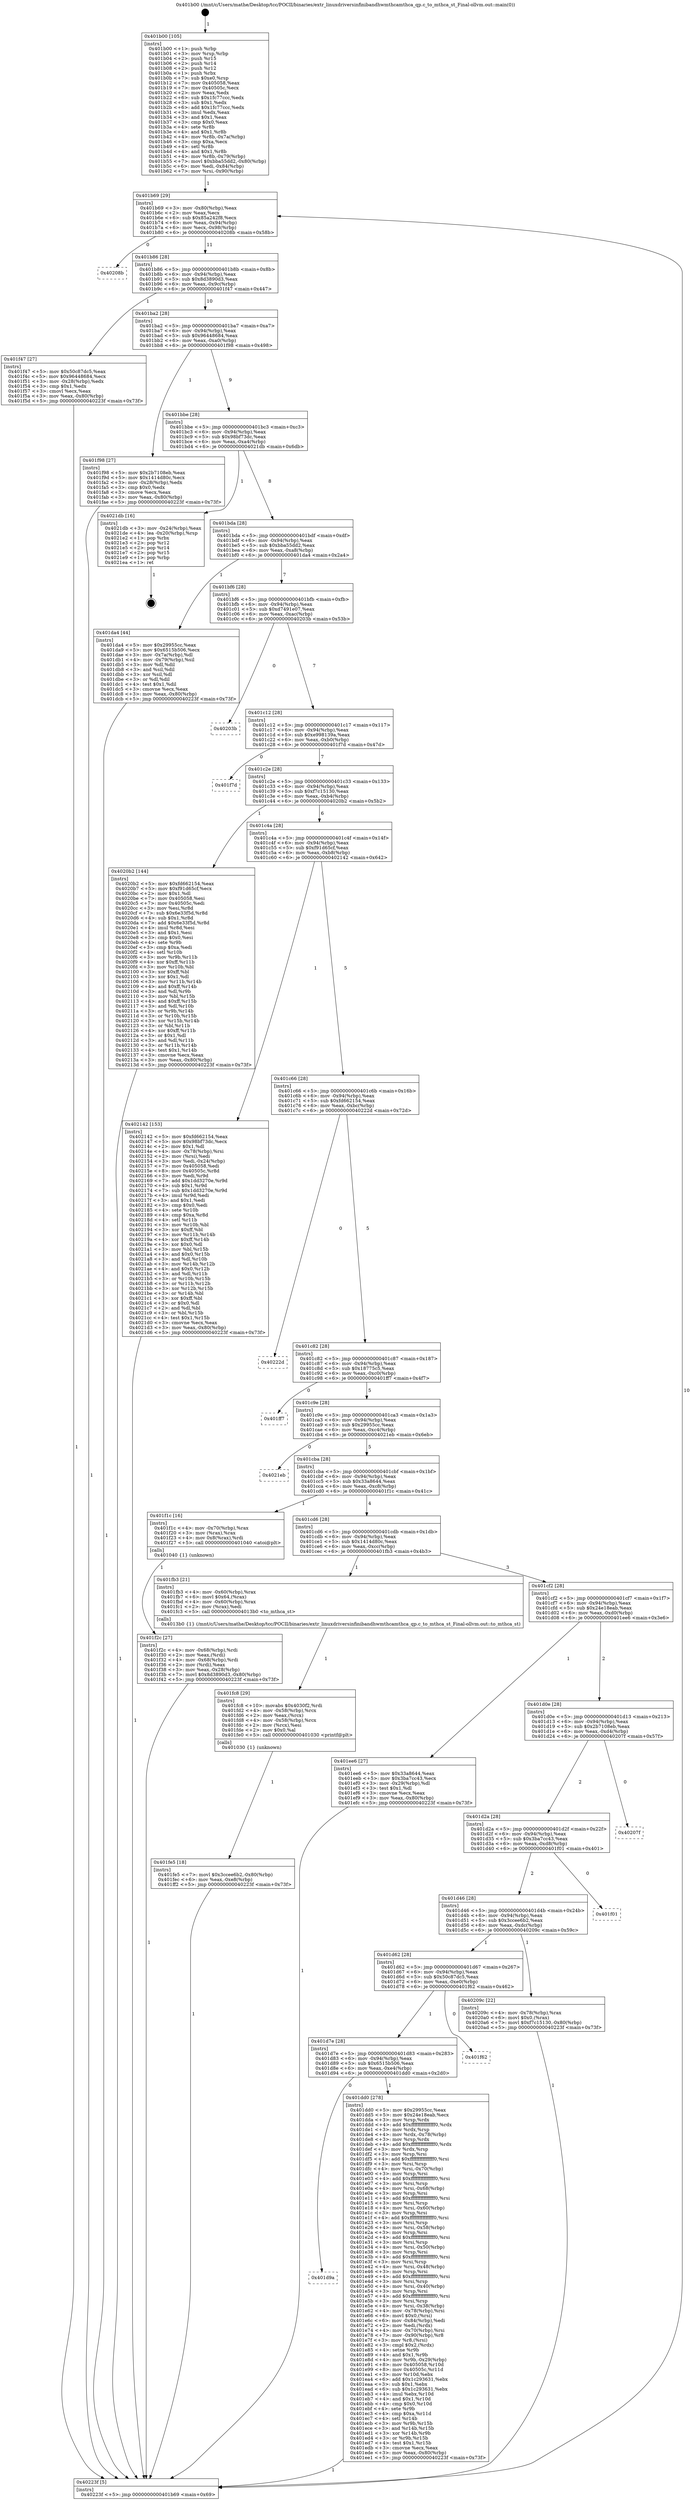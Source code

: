 digraph "0x401b00" {
  label = "0x401b00 (/mnt/c/Users/mathe/Desktop/tcc/POCII/binaries/extr_linuxdriversinfinibandhwmthcamthca_qp.c_to_mthca_st_Final-ollvm.out::main(0))"
  labelloc = "t"
  node[shape=record]

  Entry [label="",width=0.3,height=0.3,shape=circle,fillcolor=black,style=filled]
  "0x401b69" [label="{
     0x401b69 [29]\l
     | [instrs]\l
     &nbsp;&nbsp;0x401b69 \<+3\>: mov -0x80(%rbp),%eax\l
     &nbsp;&nbsp;0x401b6c \<+2\>: mov %eax,%ecx\l
     &nbsp;&nbsp;0x401b6e \<+6\>: sub $0x85a242f8,%ecx\l
     &nbsp;&nbsp;0x401b74 \<+6\>: mov %eax,-0x94(%rbp)\l
     &nbsp;&nbsp;0x401b7a \<+6\>: mov %ecx,-0x98(%rbp)\l
     &nbsp;&nbsp;0x401b80 \<+6\>: je 000000000040208b \<main+0x58b\>\l
  }"]
  "0x40208b" [label="{
     0x40208b\l
  }", style=dashed]
  "0x401b86" [label="{
     0x401b86 [28]\l
     | [instrs]\l
     &nbsp;&nbsp;0x401b86 \<+5\>: jmp 0000000000401b8b \<main+0x8b\>\l
     &nbsp;&nbsp;0x401b8b \<+6\>: mov -0x94(%rbp),%eax\l
     &nbsp;&nbsp;0x401b91 \<+5\>: sub $0x8d3890d3,%eax\l
     &nbsp;&nbsp;0x401b96 \<+6\>: mov %eax,-0x9c(%rbp)\l
     &nbsp;&nbsp;0x401b9c \<+6\>: je 0000000000401f47 \<main+0x447\>\l
  }"]
  Exit [label="",width=0.3,height=0.3,shape=circle,fillcolor=black,style=filled,peripheries=2]
  "0x401f47" [label="{
     0x401f47 [27]\l
     | [instrs]\l
     &nbsp;&nbsp;0x401f47 \<+5\>: mov $0x50c87dc5,%eax\l
     &nbsp;&nbsp;0x401f4c \<+5\>: mov $0x96448684,%ecx\l
     &nbsp;&nbsp;0x401f51 \<+3\>: mov -0x28(%rbp),%edx\l
     &nbsp;&nbsp;0x401f54 \<+3\>: cmp $0x1,%edx\l
     &nbsp;&nbsp;0x401f57 \<+3\>: cmovl %ecx,%eax\l
     &nbsp;&nbsp;0x401f5a \<+3\>: mov %eax,-0x80(%rbp)\l
     &nbsp;&nbsp;0x401f5d \<+5\>: jmp 000000000040223f \<main+0x73f\>\l
  }"]
  "0x401ba2" [label="{
     0x401ba2 [28]\l
     | [instrs]\l
     &nbsp;&nbsp;0x401ba2 \<+5\>: jmp 0000000000401ba7 \<main+0xa7\>\l
     &nbsp;&nbsp;0x401ba7 \<+6\>: mov -0x94(%rbp),%eax\l
     &nbsp;&nbsp;0x401bad \<+5\>: sub $0x96448684,%eax\l
     &nbsp;&nbsp;0x401bb2 \<+6\>: mov %eax,-0xa0(%rbp)\l
     &nbsp;&nbsp;0x401bb8 \<+6\>: je 0000000000401f98 \<main+0x498\>\l
  }"]
  "0x401fe5" [label="{
     0x401fe5 [18]\l
     | [instrs]\l
     &nbsp;&nbsp;0x401fe5 \<+7\>: movl $0x3ccee6b2,-0x80(%rbp)\l
     &nbsp;&nbsp;0x401fec \<+6\>: mov %eax,-0xe8(%rbp)\l
     &nbsp;&nbsp;0x401ff2 \<+5\>: jmp 000000000040223f \<main+0x73f\>\l
  }"]
  "0x401f98" [label="{
     0x401f98 [27]\l
     | [instrs]\l
     &nbsp;&nbsp;0x401f98 \<+5\>: mov $0x2b7108eb,%eax\l
     &nbsp;&nbsp;0x401f9d \<+5\>: mov $0x1414d80c,%ecx\l
     &nbsp;&nbsp;0x401fa2 \<+3\>: mov -0x28(%rbp),%edx\l
     &nbsp;&nbsp;0x401fa5 \<+3\>: cmp $0x0,%edx\l
     &nbsp;&nbsp;0x401fa8 \<+3\>: cmove %ecx,%eax\l
     &nbsp;&nbsp;0x401fab \<+3\>: mov %eax,-0x80(%rbp)\l
     &nbsp;&nbsp;0x401fae \<+5\>: jmp 000000000040223f \<main+0x73f\>\l
  }"]
  "0x401bbe" [label="{
     0x401bbe [28]\l
     | [instrs]\l
     &nbsp;&nbsp;0x401bbe \<+5\>: jmp 0000000000401bc3 \<main+0xc3\>\l
     &nbsp;&nbsp;0x401bc3 \<+6\>: mov -0x94(%rbp),%eax\l
     &nbsp;&nbsp;0x401bc9 \<+5\>: sub $0x98bf73dc,%eax\l
     &nbsp;&nbsp;0x401bce \<+6\>: mov %eax,-0xa4(%rbp)\l
     &nbsp;&nbsp;0x401bd4 \<+6\>: je 00000000004021db \<main+0x6db\>\l
  }"]
  "0x401fc8" [label="{
     0x401fc8 [29]\l
     | [instrs]\l
     &nbsp;&nbsp;0x401fc8 \<+10\>: movabs $0x4030f2,%rdi\l
     &nbsp;&nbsp;0x401fd2 \<+4\>: mov -0x58(%rbp),%rcx\l
     &nbsp;&nbsp;0x401fd6 \<+2\>: mov %eax,(%rcx)\l
     &nbsp;&nbsp;0x401fd8 \<+4\>: mov -0x58(%rbp),%rcx\l
     &nbsp;&nbsp;0x401fdc \<+2\>: mov (%rcx),%esi\l
     &nbsp;&nbsp;0x401fde \<+2\>: mov $0x0,%al\l
     &nbsp;&nbsp;0x401fe0 \<+5\>: call 0000000000401030 \<printf@plt\>\l
     | [calls]\l
     &nbsp;&nbsp;0x401030 \{1\} (unknown)\l
  }"]
  "0x4021db" [label="{
     0x4021db [16]\l
     | [instrs]\l
     &nbsp;&nbsp;0x4021db \<+3\>: mov -0x24(%rbp),%eax\l
     &nbsp;&nbsp;0x4021de \<+4\>: lea -0x20(%rbp),%rsp\l
     &nbsp;&nbsp;0x4021e2 \<+1\>: pop %rbx\l
     &nbsp;&nbsp;0x4021e3 \<+2\>: pop %r12\l
     &nbsp;&nbsp;0x4021e5 \<+2\>: pop %r14\l
     &nbsp;&nbsp;0x4021e7 \<+2\>: pop %r15\l
     &nbsp;&nbsp;0x4021e9 \<+1\>: pop %rbp\l
     &nbsp;&nbsp;0x4021ea \<+1\>: ret\l
  }"]
  "0x401bda" [label="{
     0x401bda [28]\l
     | [instrs]\l
     &nbsp;&nbsp;0x401bda \<+5\>: jmp 0000000000401bdf \<main+0xdf\>\l
     &nbsp;&nbsp;0x401bdf \<+6\>: mov -0x94(%rbp),%eax\l
     &nbsp;&nbsp;0x401be5 \<+5\>: sub $0xbba55dd2,%eax\l
     &nbsp;&nbsp;0x401bea \<+6\>: mov %eax,-0xa8(%rbp)\l
     &nbsp;&nbsp;0x401bf0 \<+6\>: je 0000000000401da4 \<main+0x2a4\>\l
  }"]
  "0x401f2c" [label="{
     0x401f2c [27]\l
     | [instrs]\l
     &nbsp;&nbsp;0x401f2c \<+4\>: mov -0x68(%rbp),%rdi\l
     &nbsp;&nbsp;0x401f30 \<+2\>: mov %eax,(%rdi)\l
     &nbsp;&nbsp;0x401f32 \<+4\>: mov -0x68(%rbp),%rdi\l
     &nbsp;&nbsp;0x401f36 \<+2\>: mov (%rdi),%eax\l
     &nbsp;&nbsp;0x401f38 \<+3\>: mov %eax,-0x28(%rbp)\l
     &nbsp;&nbsp;0x401f3b \<+7\>: movl $0x8d3890d3,-0x80(%rbp)\l
     &nbsp;&nbsp;0x401f42 \<+5\>: jmp 000000000040223f \<main+0x73f\>\l
  }"]
  "0x401da4" [label="{
     0x401da4 [44]\l
     | [instrs]\l
     &nbsp;&nbsp;0x401da4 \<+5\>: mov $0x29955cc,%eax\l
     &nbsp;&nbsp;0x401da9 \<+5\>: mov $0x6515b506,%ecx\l
     &nbsp;&nbsp;0x401dae \<+3\>: mov -0x7a(%rbp),%dl\l
     &nbsp;&nbsp;0x401db1 \<+4\>: mov -0x79(%rbp),%sil\l
     &nbsp;&nbsp;0x401db5 \<+3\>: mov %dl,%dil\l
     &nbsp;&nbsp;0x401db8 \<+3\>: and %sil,%dil\l
     &nbsp;&nbsp;0x401dbb \<+3\>: xor %sil,%dl\l
     &nbsp;&nbsp;0x401dbe \<+3\>: or %dl,%dil\l
     &nbsp;&nbsp;0x401dc1 \<+4\>: test $0x1,%dil\l
     &nbsp;&nbsp;0x401dc5 \<+3\>: cmovne %ecx,%eax\l
     &nbsp;&nbsp;0x401dc8 \<+3\>: mov %eax,-0x80(%rbp)\l
     &nbsp;&nbsp;0x401dcb \<+5\>: jmp 000000000040223f \<main+0x73f\>\l
  }"]
  "0x401bf6" [label="{
     0x401bf6 [28]\l
     | [instrs]\l
     &nbsp;&nbsp;0x401bf6 \<+5\>: jmp 0000000000401bfb \<main+0xfb\>\l
     &nbsp;&nbsp;0x401bfb \<+6\>: mov -0x94(%rbp),%eax\l
     &nbsp;&nbsp;0x401c01 \<+5\>: sub $0xd7491e07,%eax\l
     &nbsp;&nbsp;0x401c06 \<+6\>: mov %eax,-0xac(%rbp)\l
     &nbsp;&nbsp;0x401c0c \<+6\>: je 000000000040203b \<main+0x53b\>\l
  }"]
  "0x40223f" [label="{
     0x40223f [5]\l
     | [instrs]\l
     &nbsp;&nbsp;0x40223f \<+5\>: jmp 0000000000401b69 \<main+0x69\>\l
  }"]
  "0x401b00" [label="{
     0x401b00 [105]\l
     | [instrs]\l
     &nbsp;&nbsp;0x401b00 \<+1\>: push %rbp\l
     &nbsp;&nbsp;0x401b01 \<+3\>: mov %rsp,%rbp\l
     &nbsp;&nbsp;0x401b04 \<+2\>: push %r15\l
     &nbsp;&nbsp;0x401b06 \<+2\>: push %r14\l
     &nbsp;&nbsp;0x401b08 \<+2\>: push %r12\l
     &nbsp;&nbsp;0x401b0a \<+1\>: push %rbx\l
     &nbsp;&nbsp;0x401b0b \<+7\>: sub $0xe0,%rsp\l
     &nbsp;&nbsp;0x401b12 \<+7\>: mov 0x405058,%eax\l
     &nbsp;&nbsp;0x401b19 \<+7\>: mov 0x40505c,%ecx\l
     &nbsp;&nbsp;0x401b20 \<+2\>: mov %eax,%edx\l
     &nbsp;&nbsp;0x401b22 \<+6\>: sub $0x1fc77ccc,%edx\l
     &nbsp;&nbsp;0x401b28 \<+3\>: sub $0x1,%edx\l
     &nbsp;&nbsp;0x401b2b \<+6\>: add $0x1fc77ccc,%edx\l
     &nbsp;&nbsp;0x401b31 \<+3\>: imul %edx,%eax\l
     &nbsp;&nbsp;0x401b34 \<+3\>: and $0x1,%eax\l
     &nbsp;&nbsp;0x401b37 \<+3\>: cmp $0x0,%eax\l
     &nbsp;&nbsp;0x401b3a \<+4\>: sete %r8b\l
     &nbsp;&nbsp;0x401b3e \<+4\>: and $0x1,%r8b\l
     &nbsp;&nbsp;0x401b42 \<+4\>: mov %r8b,-0x7a(%rbp)\l
     &nbsp;&nbsp;0x401b46 \<+3\>: cmp $0xa,%ecx\l
     &nbsp;&nbsp;0x401b49 \<+4\>: setl %r8b\l
     &nbsp;&nbsp;0x401b4d \<+4\>: and $0x1,%r8b\l
     &nbsp;&nbsp;0x401b51 \<+4\>: mov %r8b,-0x79(%rbp)\l
     &nbsp;&nbsp;0x401b55 \<+7\>: movl $0xbba55dd2,-0x80(%rbp)\l
     &nbsp;&nbsp;0x401b5c \<+6\>: mov %edi,-0x84(%rbp)\l
     &nbsp;&nbsp;0x401b62 \<+7\>: mov %rsi,-0x90(%rbp)\l
  }"]
  "0x401d9a" [label="{
     0x401d9a\l
  }", style=dashed]
  "0x40203b" [label="{
     0x40203b\l
  }", style=dashed]
  "0x401c12" [label="{
     0x401c12 [28]\l
     | [instrs]\l
     &nbsp;&nbsp;0x401c12 \<+5\>: jmp 0000000000401c17 \<main+0x117\>\l
     &nbsp;&nbsp;0x401c17 \<+6\>: mov -0x94(%rbp),%eax\l
     &nbsp;&nbsp;0x401c1d \<+5\>: sub $0xe998139a,%eax\l
     &nbsp;&nbsp;0x401c22 \<+6\>: mov %eax,-0xb0(%rbp)\l
     &nbsp;&nbsp;0x401c28 \<+6\>: je 0000000000401f7d \<main+0x47d\>\l
  }"]
  "0x401dd0" [label="{
     0x401dd0 [278]\l
     | [instrs]\l
     &nbsp;&nbsp;0x401dd0 \<+5\>: mov $0x29955cc,%eax\l
     &nbsp;&nbsp;0x401dd5 \<+5\>: mov $0x24e18eab,%ecx\l
     &nbsp;&nbsp;0x401dda \<+3\>: mov %rsp,%rdx\l
     &nbsp;&nbsp;0x401ddd \<+4\>: add $0xfffffffffffffff0,%rdx\l
     &nbsp;&nbsp;0x401de1 \<+3\>: mov %rdx,%rsp\l
     &nbsp;&nbsp;0x401de4 \<+4\>: mov %rdx,-0x78(%rbp)\l
     &nbsp;&nbsp;0x401de8 \<+3\>: mov %rsp,%rdx\l
     &nbsp;&nbsp;0x401deb \<+4\>: add $0xfffffffffffffff0,%rdx\l
     &nbsp;&nbsp;0x401def \<+3\>: mov %rdx,%rsp\l
     &nbsp;&nbsp;0x401df2 \<+3\>: mov %rsp,%rsi\l
     &nbsp;&nbsp;0x401df5 \<+4\>: add $0xfffffffffffffff0,%rsi\l
     &nbsp;&nbsp;0x401df9 \<+3\>: mov %rsi,%rsp\l
     &nbsp;&nbsp;0x401dfc \<+4\>: mov %rsi,-0x70(%rbp)\l
     &nbsp;&nbsp;0x401e00 \<+3\>: mov %rsp,%rsi\l
     &nbsp;&nbsp;0x401e03 \<+4\>: add $0xfffffffffffffff0,%rsi\l
     &nbsp;&nbsp;0x401e07 \<+3\>: mov %rsi,%rsp\l
     &nbsp;&nbsp;0x401e0a \<+4\>: mov %rsi,-0x68(%rbp)\l
     &nbsp;&nbsp;0x401e0e \<+3\>: mov %rsp,%rsi\l
     &nbsp;&nbsp;0x401e11 \<+4\>: add $0xfffffffffffffff0,%rsi\l
     &nbsp;&nbsp;0x401e15 \<+3\>: mov %rsi,%rsp\l
     &nbsp;&nbsp;0x401e18 \<+4\>: mov %rsi,-0x60(%rbp)\l
     &nbsp;&nbsp;0x401e1c \<+3\>: mov %rsp,%rsi\l
     &nbsp;&nbsp;0x401e1f \<+4\>: add $0xfffffffffffffff0,%rsi\l
     &nbsp;&nbsp;0x401e23 \<+3\>: mov %rsi,%rsp\l
     &nbsp;&nbsp;0x401e26 \<+4\>: mov %rsi,-0x58(%rbp)\l
     &nbsp;&nbsp;0x401e2a \<+3\>: mov %rsp,%rsi\l
     &nbsp;&nbsp;0x401e2d \<+4\>: add $0xfffffffffffffff0,%rsi\l
     &nbsp;&nbsp;0x401e31 \<+3\>: mov %rsi,%rsp\l
     &nbsp;&nbsp;0x401e34 \<+4\>: mov %rsi,-0x50(%rbp)\l
     &nbsp;&nbsp;0x401e38 \<+3\>: mov %rsp,%rsi\l
     &nbsp;&nbsp;0x401e3b \<+4\>: add $0xfffffffffffffff0,%rsi\l
     &nbsp;&nbsp;0x401e3f \<+3\>: mov %rsi,%rsp\l
     &nbsp;&nbsp;0x401e42 \<+4\>: mov %rsi,-0x48(%rbp)\l
     &nbsp;&nbsp;0x401e46 \<+3\>: mov %rsp,%rsi\l
     &nbsp;&nbsp;0x401e49 \<+4\>: add $0xfffffffffffffff0,%rsi\l
     &nbsp;&nbsp;0x401e4d \<+3\>: mov %rsi,%rsp\l
     &nbsp;&nbsp;0x401e50 \<+4\>: mov %rsi,-0x40(%rbp)\l
     &nbsp;&nbsp;0x401e54 \<+3\>: mov %rsp,%rsi\l
     &nbsp;&nbsp;0x401e57 \<+4\>: add $0xfffffffffffffff0,%rsi\l
     &nbsp;&nbsp;0x401e5b \<+3\>: mov %rsi,%rsp\l
     &nbsp;&nbsp;0x401e5e \<+4\>: mov %rsi,-0x38(%rbp)\l
     &nbsp;&nbsp;0x401e62 \<+4\>: mov -0x78(%rbp),%rsi\l
     &nbsp;&nbsp;0x401e66 \<+6\>: movl $0x0,(%rsi)\l
     &nbsp;&nbsp;0x401e6c \<+6\>: mov -0x84(%rbp),%edi\l
     &nbsp;&nbsp;0x401e72 \<+2\>: mov %edi,(%rdx)\l
     &nbsp;&nbsp;0x401e74 \<+4\>: mov -0x70(%rbp),%rsi\l
     &nbsp;&nbsp;0x401e78 \<+7\>: mov -0x90(%rbp),%r8\l
     &nbsp;&nbsp;0x401e7f \<+3\>: mov %r8,(%rsi)\l
     &nbsp;&nbsp;0x401e82 \<+3\>: cmpl $0x2,(%rdx)\l
     &nbsp;&nbsp;0x401e85 \<+4\>: setne %r9b\l
     &nbsp;&nbsp;0x401e89 \<+4\>: and $0x1,%r9b\l
     &nbsp;&nbsp;0x401e8d \<+4\>: mov %r9b,-0x29(%rbp)\l
     &nbsp;&nbsp;0x401e91 \<+8\>: mov 0x405058,%r10d\l
     &nbsp;&nbsp;0x401e99 \<+8\>: mov 0x40505c,%r11d\l
     &nbsp;&nbsp;0x401ea1 \<+3\>: mov %r10d,%ebx\l
     &nbsp;&nbsp;0x401ea4 \<+6\>: add $0x1c293631,%ebx\l
     &nbsp;&nbsp;0x401eaa \<+3\>: sub $0x1,%ebx\l
     &nbsp;&nbsp;0x401ead \<+6\>: sub $0x1c293631,%ebx\l
     &nbsp;&nbsp;0x401eb3 \<+4\>: imul %ebx,%r10d\l
     &nbsp;&nbsp;0x401eb7 \<+4\>: and $0x1,%r10d\l
     &nbsp;&nbsp;0x401ebb \<+4\>: cmp $0x0,%r10d\l
     &nbsp;&nbsp;0x401ebf \<+4\>: sete %r9b\l
     &nbsp;&nbsp;0x401ec3 \<+4\>: cmp $0xa,%r11d\l
     &nbsp;&nbsp;0x401ec7 \<+4\>: setl %r14b\l
     &nbsp;&nbsp;0x401ecb \<+3\>: mov %r9b,%r15b\l
     &nbsp;&nbsp;0x401ece \<+3\>: and %r14b,%r15b\l
     &nbsp;&nbsp;0x401ed1 \<+3\>: xor %r14b,%r9b\l
     &nbsp;&nbsp;0x401ed4 \<+3\>: or %r9b,%r15b\l
     &nbsp;&nbsp;0x401ed7 \<+4\>: test $0x1,%r15b\l
     &nbsp;&nbsp;0x401edb \<+3\>: cmovne %ecx,%eax\l
     &nbsp;&nbsp;0x401ede \<+3\>: mov %eax,-0x80(%rbp)\l
     &nbsp;&nbsp;0x401ee1 \<+5\>: jmp 000000000040223f \<main+0x73f\>\l
  }"]
  "0x401f7d" [label="{
     0x401f7d\l
  }", style=dashed]
  "0x401c2e" [label="{
     0x401c2e [28]\l
     | [instrs]\l
     &nbsp;&nbsp;0x401c2e \<+5\>: jmp 0000000000401c33 \<main+0x133\>\l
     &nbsp;&nbsp;0x401c33 \<+6\>: mov -0x94(%rbp),%eax\l
     &nbsp;&nbsp;0x401c39 \<+5\>: sub $0xf7c15130,%eax\l
     &nbsp;&nbsp;0x401c3e \<+6\>: mov %eax,-0xb4(%rbp)\l
     &nbsp;&nbsp;0x401c44 \<+6\>: je 00000000004020b2 \<main+0x5b2\>\l
  }"]
  "0x401d7e" [label="{
     0x401d7e [28]\l
     | [instrs]\l
     &nbsp;&nbsp;0x401d7e \<+5\>: jmp 0000000000401d83 \<main+0x283\>\l
     &nbsp;&nbsp;0x401d83 \<+6\>: mov -0x94(%rbp),%eax\l
     &nbsp;&nbsp;0x401d89 \<+5\>: sub $0x6515b506,%eax\l
     &nbsp;&nbsp;0x401d8e \<+6\>: mov %eax,-0xe4(%rbp)\l
     &nbsp;&nbsp;0x401d94 \<+6\>: je 0000000000401dd0 \<main+0x2d0\>\l
  }"]
  "0x4020b2" [label="{
     0x4020b2 [144]\l
     | [instrs]\l
     &nbsp;&nbsp;0x4020b2 \<+5\>: mov $0xfd662154,%eax\l
     &nbsp;&nbsp;0x4020b7 \<+5\>: mov $0xf91d65cf,%ecx\l
     &nbsp;&nbsp;0x4020bc \<+2\>: mov $0x1,%dl\l
     &nbsp;&nbsp;0x4020be \<+7\>: mov 0x405058,%esi\l
     &nbsp;&nbsp;0x4020c5 \<+7\>: mov 0x40505c,%edi\l
     &nbsp;&nbsp;0x4020cc \<+3\>: mov %esi,%r8d\l
     &nbsp;&nbsp;0x4020cf \<+7\>: sub $0x6e33f5d,%r8d\l
     &nbsp;&nbsp;0x4020d6 \<+4\>: sub $0x1,%r8d\l
     &nbsp;&nbsp;0x4020da \<+7\>: add $0x6e33f5d,%r8d\l
     &nbsp;&nbsp;0x4020e1 \<+4\>: imul %r8d,%esi\l
     &nbsp;&nbsp;0x4020e5 \<+3\>: and $0x1,%esi\l
     &nbsp;&nbsp;0x4020e8 \<+3\>: cmp $0x0,%esi\l
     &nbsp;&nbsp;0x4020eb \<+4\>: sete %r9b\l
     &nbsp;&nbsp;0x4020ef \<+3\>: cmp $0xa,%edi\l
     &nbsp;&nbsp;0x4020f2 \<+4\>: setl %r10b\l
     &nbsp;&nbsp;0x4020f6 \<+3\>: mov %r9b,%r11b\l
     &nbsp;&nbsp;0x4020f9 \<+4\>: xor $0xff,%r11b\l
     &nbsp;&nbsp;0x4020fd \<+3\>: mov %r10b,%bl\l
     &nbsp;&nbsp;0x402100 \<+3\>: xor $0xff,%bl\l
     &nbsp;&nbsp;0x402103 \<+3\>: xor $0x1,%dl\l
     &nbsp;&nbsp;0x402106 \<+3\>: mov %r11b,%r14b\l
     &nbsp;&nbsp;0x402109 \<+4\>: and $0xff,%r14b\l
     &nbsp;&nbsp;0x40210d \<+3\>: and %dl,%r9b\l
     &nbsp;&nbsp;0x402110 \<+3\>: mov %bl,%r15b\l
     &nbsp;&nbsp;0x402113 \<+4\>: and $0xff,%r15b\l
     &nbsp;&nbsp;0x402117 \<+3\>: and %dl,%r10b\l
     &nbsp;&nbsp;0x40211a \<+3\>: or %r9b,%r14b\l
     &nbsp;&nbsp;0x40211d \<+3\>: or %r10b,%r15b\l
     &nbsp;&nbsp;0x402120 \<+3\>: xor %r15b,%r14b\l
     &nbsp;&nbsp;0x402123 \<+3\>: or %bl,%r11b\l
     &nbsp;&nbsp;0x402126 \<+4\>: xor $0xff,%r11b\l
     &nbsp;&nbsp;0x40212a \<+3\>: or $0x1,%dl\l
     &nbsp;&nbsp;0x40212d \<+3\>: and %dl,%r11b\l
     &nbsp;&nbsp;0x402130 \<+3\>: or %r11b,%r14b\l
     &nbsp;&nbsp;0x402133 \<+4\>: test $0x1,%r14b\l
     &nbsp;&nbsp;0x402137 \<+3\>: cmovne %ecx,%eax\l
     &nbsp;&nbsp;0x40213a \<+3\>: mov %eax,-0x80(%rbp)\l
     &nbsp;&nbsp;0x40213d \<+5\>: jmp 000000000040223f \<main+0x73f\>\l
  }"]
  "0x401c4a" [label="{
     0x401c4a [28]\l
     | [instrs]\l
     &nbsp;&nbsp;0x401c4a \<+5\>: jmp 0000000000401c4f \<main+0x14f\>\l
     &nbsp;&nbsp;0x401c4f \<+6\>: mov -0x94(%rbp),%eax\l
     &nbsp;&nbsp;0x401c55 \<+5\>: sub $0xf91d65cf,%eax\l
     &nbsp;&nbsp;0x401c5a \<+6\>: mov %eax,-0xb8(%rbp)\l
     &nbsp;&nbsp;0x401c60 \<+6\>: je 0000000000402142 \<main+0x642\>\l
  }"]
  "0x401f62" [label="{
     0x401f62\l
  }", style=dashed]
  "0x402142" [label="{
     0x402142 [153]\l
     | [instrs]\l
     &nbsp;&nbsp;0x402142 \<+5\>: mov $0xfd662154,%eax\l
     &nbsp;&nbsp;0x402147 \<+5\>: mov $0x98bf73dc,%ecx\l
     &nbsp;&nbsp;0x40214c \<+2\>: mov $0x1,%dl\l
     &nbsp;&nbsp;0x40214e \<+4\>: mov -0x78(%rbp),%rsi\l
     &nbsp;&nbsp;0x402152 \<+2\>: mov (%rsi),%edi\l
     &nbsp;&nbsp;0x402154 \<+3\>: mov %edi,-0x24(%rbp)\l
     &nbsp;&nbsp;0x402157 \<+7\>: mov 0x405058,%edi\l
     &nbsp;&nbsp;0x40215e \<+8\>: mov 0x40505c,%r8d\l
     &nbsp;&nbsp;0x402166 \<+3\>: mov %edi,%r9d\l
     &nbsp;&nbsp;0x402169 \<+7\>: add $0x1dd3270e,%r9d\l
     &nbsp;&nbsp;0x402170 \<+4\>: sub $0x1,%r9d\l
     &nbsp;&nbsp;0x402174 \<+7\>: sub $0x1dd3270e,%r9d\l
     &nbsp;&nbsp;0x40217b \<+4\>: imul %r9d,%edi\l
     &nbsp;&nbsp;0x40217f \<+3\>: and $0x1,%edi\l
     &nbsp;&nbsp;0x402182 \<+3\>: cmp $0x0,%edi\l
     &nbsp;&nbsp;0x402185 \<+4\>: sete %r10b\l
     &nbsp;&nbsp;0x402189 \<+4\>: cmp $0xa,%r8d\l
     &nbsp;&nbsp;0x40218d \<+4\>: setl %r11b\l
     &nbsp;&nbsp;0x402191 \<+3\>: mov %r10b,%bl\l
     &nbsp;&nbsp;0x402194 \<+3\>: xor $0xff,%bl\l
     &nbsp;&nbsp;0x402197 \<+3\>: mov %r11b,%r14b\l
     &nbsp;&nbsp;0x40219a \<+4\>: xor $0xff,%r14b\l
     &nbsp;&nbsp;0x40219e \<+3\>: xor $0x0,%dl\l
     &nbsp;&nbsp;0x4021a1 \<+3\>: mov %bl,%r15b\l
     &nbsp;&nbsp;0x4021a4 \<+4\>: and $0x0,%r15b\l
     &nbsp;&nbsp;0x4021a8 \<+3\>: and %dl,%r10b\l
     &nbsp;&nbsp;0x4021ab \<+3\>: mov %r14b,%r12b\l
     &nbsp;&nbsp;0x4021ae \<+4\>: and $0x0,%r12b\l
     &nbsp;&nbsp;0x4021b2 \<+3\>: and %dl,%r11b\l
     &nbsp;&nbsp;0x4021b5 \<+3\>: or %r10b,%r15b\l
     &nbsp;&nbsp;0x4021b8 \<+3\>: or %r11b,%r12b\l
     &nbsp;&nbsp;0x4021bb \<+3\>: xor %r12b,%r15b\l
     &nbsp;&nbsp;0x4021be \<+3\>: or %r14b,%bl\l
     &nbsp;&nbsp;0x4021c1 \<+3\>: xor $0xff,%bl\l
     &nbsp;&nbsp;0x4021c4 \<+3\>: or $0x0,%dl\l
     &nbsp;&nbsp;0x4021c7 \<+2\>: and %dl,%bl\l
     &nbsp;&nbsp;0x4021c9 \<+3\>: or %bl,%r15b\l
     &nbsp;&nbsp;0x4021cc \<+4\>: test $0x1,%r15b\l
     &nbsp;&nbsp;0x4021d0 \<+3\>: cmovne %ecx,%eax\l
     &nbsp;&nbsp;0x4021d3 \<+3\>: mov %eax,-0x80(%rbp)\l
     &nbsp;&nbsp;0x4021d6 \<+5\>: jmp 000000000040223f \<main+0x73f\>\l
  }"]
  "0x401c66" [label="{
     0x401c66 [28]\l
     | [instrs]\l
     &nbsp;&nbsp;0x401c66 \<+5\>: jmp 0000000000401c6b \<main+0x16b\>\l
     &nbsp;&nbsp;0x401c6b \<+6\>: mov -0x94(%rbp),%eax\l
     &nbsp;&nbsp;0x401c71 \<+5\>: sub $0xfd662154,%eax\l
     &nbsp;&nbsp;0x401c76 \<+6\>: mov %eax,-0xbc(%rbp)\l
     &nbsp;&nbsp;0x401c7c \<+6\>: je 000000000040222d \<main+0x72d\>\l
  }"]
  "0x401d62" [label="{
     0x401d62 [28]\l
     | [instrs]\l
     &nbsp;&nbsp;0x401d62 \<+5\>: jmp 0000000000401d67 \<main+0x267\>\l
     &nbsp;&nbsp;0x401d67 \<+6\>: mov -0x94(%rbp),%eax\l
     &nbsp;&nbsp;0x401d6d \<+5\>: sub $0x50c87dc5,%eax\l
     &nbsp;&nbsp;0x401d72 \<+6\>: mov %eax,-0xe0(%rbp)\l
     &nbsp;&nbsp;0x401d78 \<+6\>: je 0000000000401f62 \<main+0x462\>\l
  }"]
  "0x40222d" [label="{
     0x40222d\l
  }", style=dashed]
  "0x401c82" [label="{
     0x401c82 [28]\l
     | [instrs]\l
     &nbsp;&nbsp;0x401c82 \<+5\>: jmp 0000000000401c87 \<main+0x187\>\l
     &nbsp;&nbsp;0x401c87 \<+6\>: mov -0x94(%rbp),%eax\l
     &nbsp;&nbsp;0x401c8d \<+5\>: sub $0x18775c5,%eax\l
     &nbsp;&nbsp;0x401c92 \<+6\>: mov %eax,-0xc0(%rbp)\l
     &nbsp;&nbsp;0x401c98 \<+6\>: je 0000000000401ff7 \<main+0x4f7\>\l
  }"]
  "0x40209c" [label="{
     0x40209c [22]\l
     | [instrs]\l
     &nbsp;&nbsp;0x40209c \<+4\>: mov -0x78(%rbp),%rax\l
     &nbsp;&nbsp;0x4020a0 \<+6\>: movl $0x0,(%rax)\l
     &nbsp;&nbsp;0x4020a6 \<+7\>: movl $0xf7c15130,-0x80(%rbp)\l
     &nbsp;&nbsp;0x4020ad \<+5\>: jmp 000000000040223f \<main+0x73f\>\l
  }"]
  "0x401ff7" [label="{
     0x401ff7\l
  }", style=dashed]
  "0x401c9e" [label="{
     0x401c9e [28]\l
     | [instrs]\l
     &nbsp;&nbsp;0x401c9e \<+5\>: jmp 0000000000401ca3 \<main+0x1a3\>\l
     &nbsp;&nbsp;0x401ca3 \<+6\>: mov -0x94(%rbp),%eax\l
     &nbsp;&nbsp;0x401ca9 \<+5\>: sub $0x29955cc,%eax\l
     &nbsp;&nbsp;0x401cae \<+6\>: mov %eax,-0xc4(%rbp)\l
     &nbsp;&nbsp;0x401cb4 \<+6\>: je 00000000004021eb \<main+0x6eb\>\l
  }"]
  "0x401d46" [label="{
     0x401d46 [28]\l
     | [instrs]\l
     &nbsp;&nbsp;0x401d46 \<+5\>: jmp 0000000000401d4b \<main+0x24b\>\l
     &nbsp;&nbsp;0x401d4b \<+6\>: mov -0x94(%rbp),%eax\l
     &nbsp;&nbsp;0x401d51 \<+5\>: sub $0x3ccee6b2,%eax\l
     &nbsp;&nbsp;0x401d56 \<+6\>: mov %eax,-0xdc(%rbp)\l
     &nbsp;&nbsp;0x401d5c \<+6\>: je 000000000040209c \<main+0x59c\>\l
  }"]
  "0x4021eb" [label="{
     0x4021eb\l
  }", style=dashed]
  "0x401cba" [label="{
     0x401cba [28]\l
     | [instrs]\l
     &nbsp;&nbsp;0x401cba \<+5\>: jmp 0000000000401cbf \<main+0x1bf\>\l
     &nbsp;&nbsp;0x401cbf \<+6\>: mov -0x94(%rbp),%eax\l
     &nbsp;&nbsp;0x401cc5 \<+5\>: sub $0x33a8644,%eax\l
     &nbsp;&nbsp;0x401cca \<+6\>: mov %eax,-0xc8(%rbp)\l
     &nbsp;&nbsp;0x401cd0 \<+6\>: je 0000000000401f1c \<main+0x41c\>\l
  }"]
  "0x401f01" [label="{
     0x401f01\l
  }", style=dashed]
  "0x401f1c" [label="{
     0x401f1c [16]\l
     | [instrs]\l
     &nbsp;&nbsp;0x401f1c \<+4\>: mov -0x70(%rbp),%rax\l
     &nbsp;&nbsp;0x401f20 \<+3\>: mov (%rax),%rax\l
     &nbsp;&nbsp;0x401f23 \<+4\>: mov 0x8(%rax),%rdi\l
     &nbsp;&nbsp;0x401f27 \<+5\>: call 0000000000401040 \<atoi@plt\>\l
     | [calls]\l
     &nbsp;&nbsp;0x401040 \{1\} (unknown)\l
  }"]
  "0x401cd6" [label="{
     0x401cd6 [28]\l
     | [instrs]\l
     &nbsp;&nbsp;0x401cd6 \<+5\>: jmp 0000000000401cdb \<main+0x1db\>\l
     &nbsp;&nbsp;0x401cdb \<+6\>: mov -0x94(%rbp),%eax\l
     &nbsp;&nbsp;0x401ce1 \<+5\>: sub $0x1414d80c,%eax\l
     &nbsp;&nbsp;0x401ce6 \<+6\>: mov %eax,-0xcc(%rbp)\l
     &nbsp;&nbsp;0x401cec \<+6\>: je 0000000000401fb3 \<main+0x4b3\>\l
  }"]
  "0x401d2a" [label="{
     0x401d2a [28]\l
     | [instrs]\l
     &nbsp;&nbsp;0x401d2a \<+5\>: jmp 0000000000401d2f \<main+0x22f\>\l
     &nbsp;&nbsp;0x401d2f \<+6\>: mov -0x94(%rbp),%eax\l
     &nbsp;&nbsp;0x401d35 \<+5\>: sub $0x3ba7cc43,%eax\l
     &nbsp;&nbsp;0x401d3a \<+6\>: mov %eax,-0xd8(%rbp)\l
     &nbsp;&nbsp;0x401d40 \<+6\>: je 0000000000401f01 \<main+0x401\>\l
  }"]
  "0x401fb3" [label="{
     0x401fb3 [21]\l
     | [instrs]\l
     &nbsp;&nbsp;0x401fb3 \<+4\>: mov -0x60(%rbp),%rax\l
     &nbsp;&nbsp;0x401fb7 \<+6\>: movl $0x64,(%rax)\l
     &nbsp;&nbsp;0x401fbd \<+4\>: mov -0x60(%rbp),%rax\l
     &nbsp;&nbsp;0x401fc1 \<+2\>: mov (%rax),%edi\l
     &nbsp;&nbsp;0x401fc3 \<+5\>: call 00000000004013b0 \<to_mthca_st\>\l
     | [calls]\l
     &nbsp;&nbsp;0x4013b0 \{1\} (/mnt/c/Users/mathe/Desktop/tcc/POCII/binaries/extr_linuxdriversinfinibandhwmthcamthca_qp.c_to_mthca_st_Final-ollvm.out::to_mthca_st)\l
  }"]
  "0x401cf2" [label="{
     0x401cf2 [28]\l
     | [instrs]\l
     &nbsp;&nbsp;0x401cf2 \<+5\>: jmp 0000000000401cf7 \<main+0x1f7\>\l
     &nbsp;&nbsp;0x401cf7 \<+6\>: mov -0x94(%rbp),%eax\l
     &nbsp;&nbsp;0x401cfd \<+5\>: sub $0x24e18eab,%eax\l
     &nbsp;&nbsp;0x401d02 \<+6\>: mov %eax,-0xd0(%rbp)\l
     &nbsp;&nbsp;0x401d08 \<+6\>: je 0000000000401ee6 \<main+0x3e6\>\l
  }"]
  "0x40207f" [label="{
     0x40207f\l
  }", style=dashed]
  "0x401ee6" [label="{
     0x401ee6 [27]\l
     | [instrs]\l
     &nbsp;&nbsp;0x401ee6 \<+5\>: mov $0x33a8644,%eax\l
     &nbsp;&nbsp;0x401eeb \<+5\>: mov $0x3ba7cc43,%ecx\l
     &nbsp;&nbsp;0x401ef0 \<+3\>: mov -0x29(%rbp),%dl\l
     &nbsp;&nbsp;0x401ef3 \<+3\>: test $0x1,%dl\l
     &nbsp;&nbsp;0x401ef6 \<+3\>: cmovne %ecx,%eax\l
     &nbsp;&nbsp;0x401ef9 \<+3\>: mov %eax,-0x80(%rbp)\l
     &nbsp;&nbsp;0x401efc \<+5\>: jmp 000000000040223f \<main+0x73f\>\l
  }"]
  "0x401d0e" [label="{
     0x401d0e [28]\l
     | [instrs]\l
     &nbsp;&nbsp;0x401d0e \<+5\>: jmp 0000000000401d13 \<main+0x213\>\l
     &nbsp;&nbsp;0x401d13 \<+6\>: mov -0x94(%rbp),%eax\l
     &nbsp;&nbsp;0x401d19 \<+5\>: sub $0x2b7108eb,%eax\l
     &nbsp;&nbsp;0x401d1e \<+6\>: mov %eax,-0xd4(%rbp)\l
     &nbsp;&nbsp;0x401d24 \<+6\>: je 000000000040207f \<main+0x57f\>\l
  }"]
  Entry -> "0x401b00" [label=" 1"]
  "0x401b69" -> "0x40208b" [label=" 0"]
  "0x401b69" -> "0x401b86" [label=" 11"]
  "0x4021db" -> Exit [label=" 1"]
  "0x401b86" -> "0x401f47" [label=" 1"]
  "0x401b86" -> "0x401ba2" [label=" 10"]
  "0x402142" -> "0x40223f" [label=" 1"]
  "0x401ba2" -> "0x401f98" [label=" 1"]
  "0x401ba2" -> "0x401bbe" [label=" 9"]
  "0x4020b2" -> "0x40223f" [label=" 1"]
  "0x401bbe" -> "0x4021db" [label=" 1"]
  "0x401bbe" -> "0x401bda" [label=" 8"]
  "0x40209c" -> "0x40223f" [label=" 1"]
  "0x401bda" -> "0x401da4" [label=" 1"]
  "0x401bda" -> "0x401bf6" [label=" 7"]
  "0x401da4" -> "0x40223f" [label=" 1"]
  "0x401b00" -> "0x401b69" [label=" 1"]
  "0x40223f" -> "0x401b69" [label=" 10"]
  "0x401fe5" -> "0x40223f" [label=" 1"]
  "0x401bf6" -> "0x40203b" [label=" 0"]
  "0x401bf6" -> "0x401c12" [label=" 7"]
  "0x401fb3" -> "0x401fc8" [label=" 1"]
  "0x401c12" -> "0x401f7d" [label=" 0"]
  "0x401c12" -> "0x401c2e" [label=" 7"]
  "0x401f98" -> "0x40223f" [label=" 1"]
  "0x401c2e" -> "0x4020b2" [label=" 1"]
  "0x401c2e" -> "0x401c4a" [label=" 6"]
  "0x401f2c" -> "0x40223f" [label=" 1"]
  "0x401c4a" -> "0x402142" [label=" 1"]
  "0x401c4a" -> "0x401c66" [label=" 5"]
  "0x401f1c" -> "0x401f2c" [label=" 1"]
  "0x401c66" -> "0x40222d" [label=" 0"]
  "0x401c66" -> "0x401c82" [label=" 5"]
  "0x401dd0" -> "0x40223f" [label=" 1"]
  "0x401c82" -> "0x401ff7" [label=" 0"]
  "0x401c82" -> "0x401c9e" [label=" 5"]
  "0x401fc8" -> "0x401fe5" [label=" 1"]
  "0x401c9e" -> "0x4021eb" [label=" 0"]
  "0x401c9e" -> "0x401cba" [label=" 5"]
  "0x401d7e" -> "0x401dd0" [label=" 1"]
  "0x401cba" -> "0x401f1c" [label=" 1"]
  "0x401cba" -> "0x401cd6" [label=" 4"]
  "0x401f47" -> "0x40223f" [label=" 1"]
  "0x401cd6" -> "0x401fb3" [label=" 1"]
  "0x401cd6" -> "0x401cf2" [label=" 3"]
  "0x401d62" -> "0x401f62" [label=" 0"]
  "0x401cf2" -> "0x401ee6" [label=" 1"]
  "0x401cf2" -> "0x401d0e" [label=" 2"]
  "0x401ee6" -> "0x40223f" [label=" 1"]
  "0x401d0e" -> "0x40207f" [label=" 0"]
  "0x401d0e" -> "0x401d2a" [label=" 2"]
  "0x401d62" -> "0x401d7e" [label=" 1"]
  "0x401d2a" -> "0x401f01" [label=" 0"]
  "0x401d2a" -> "0x401d46" [label=" 2"]
  "0x401d7e" -> "0x401d9a" [label=" 0"]
  "0x401d46" -> "0x40209c" [label=" 1"]
  "0x401d46" -> "0x401d62" [label=" 1"]
}
